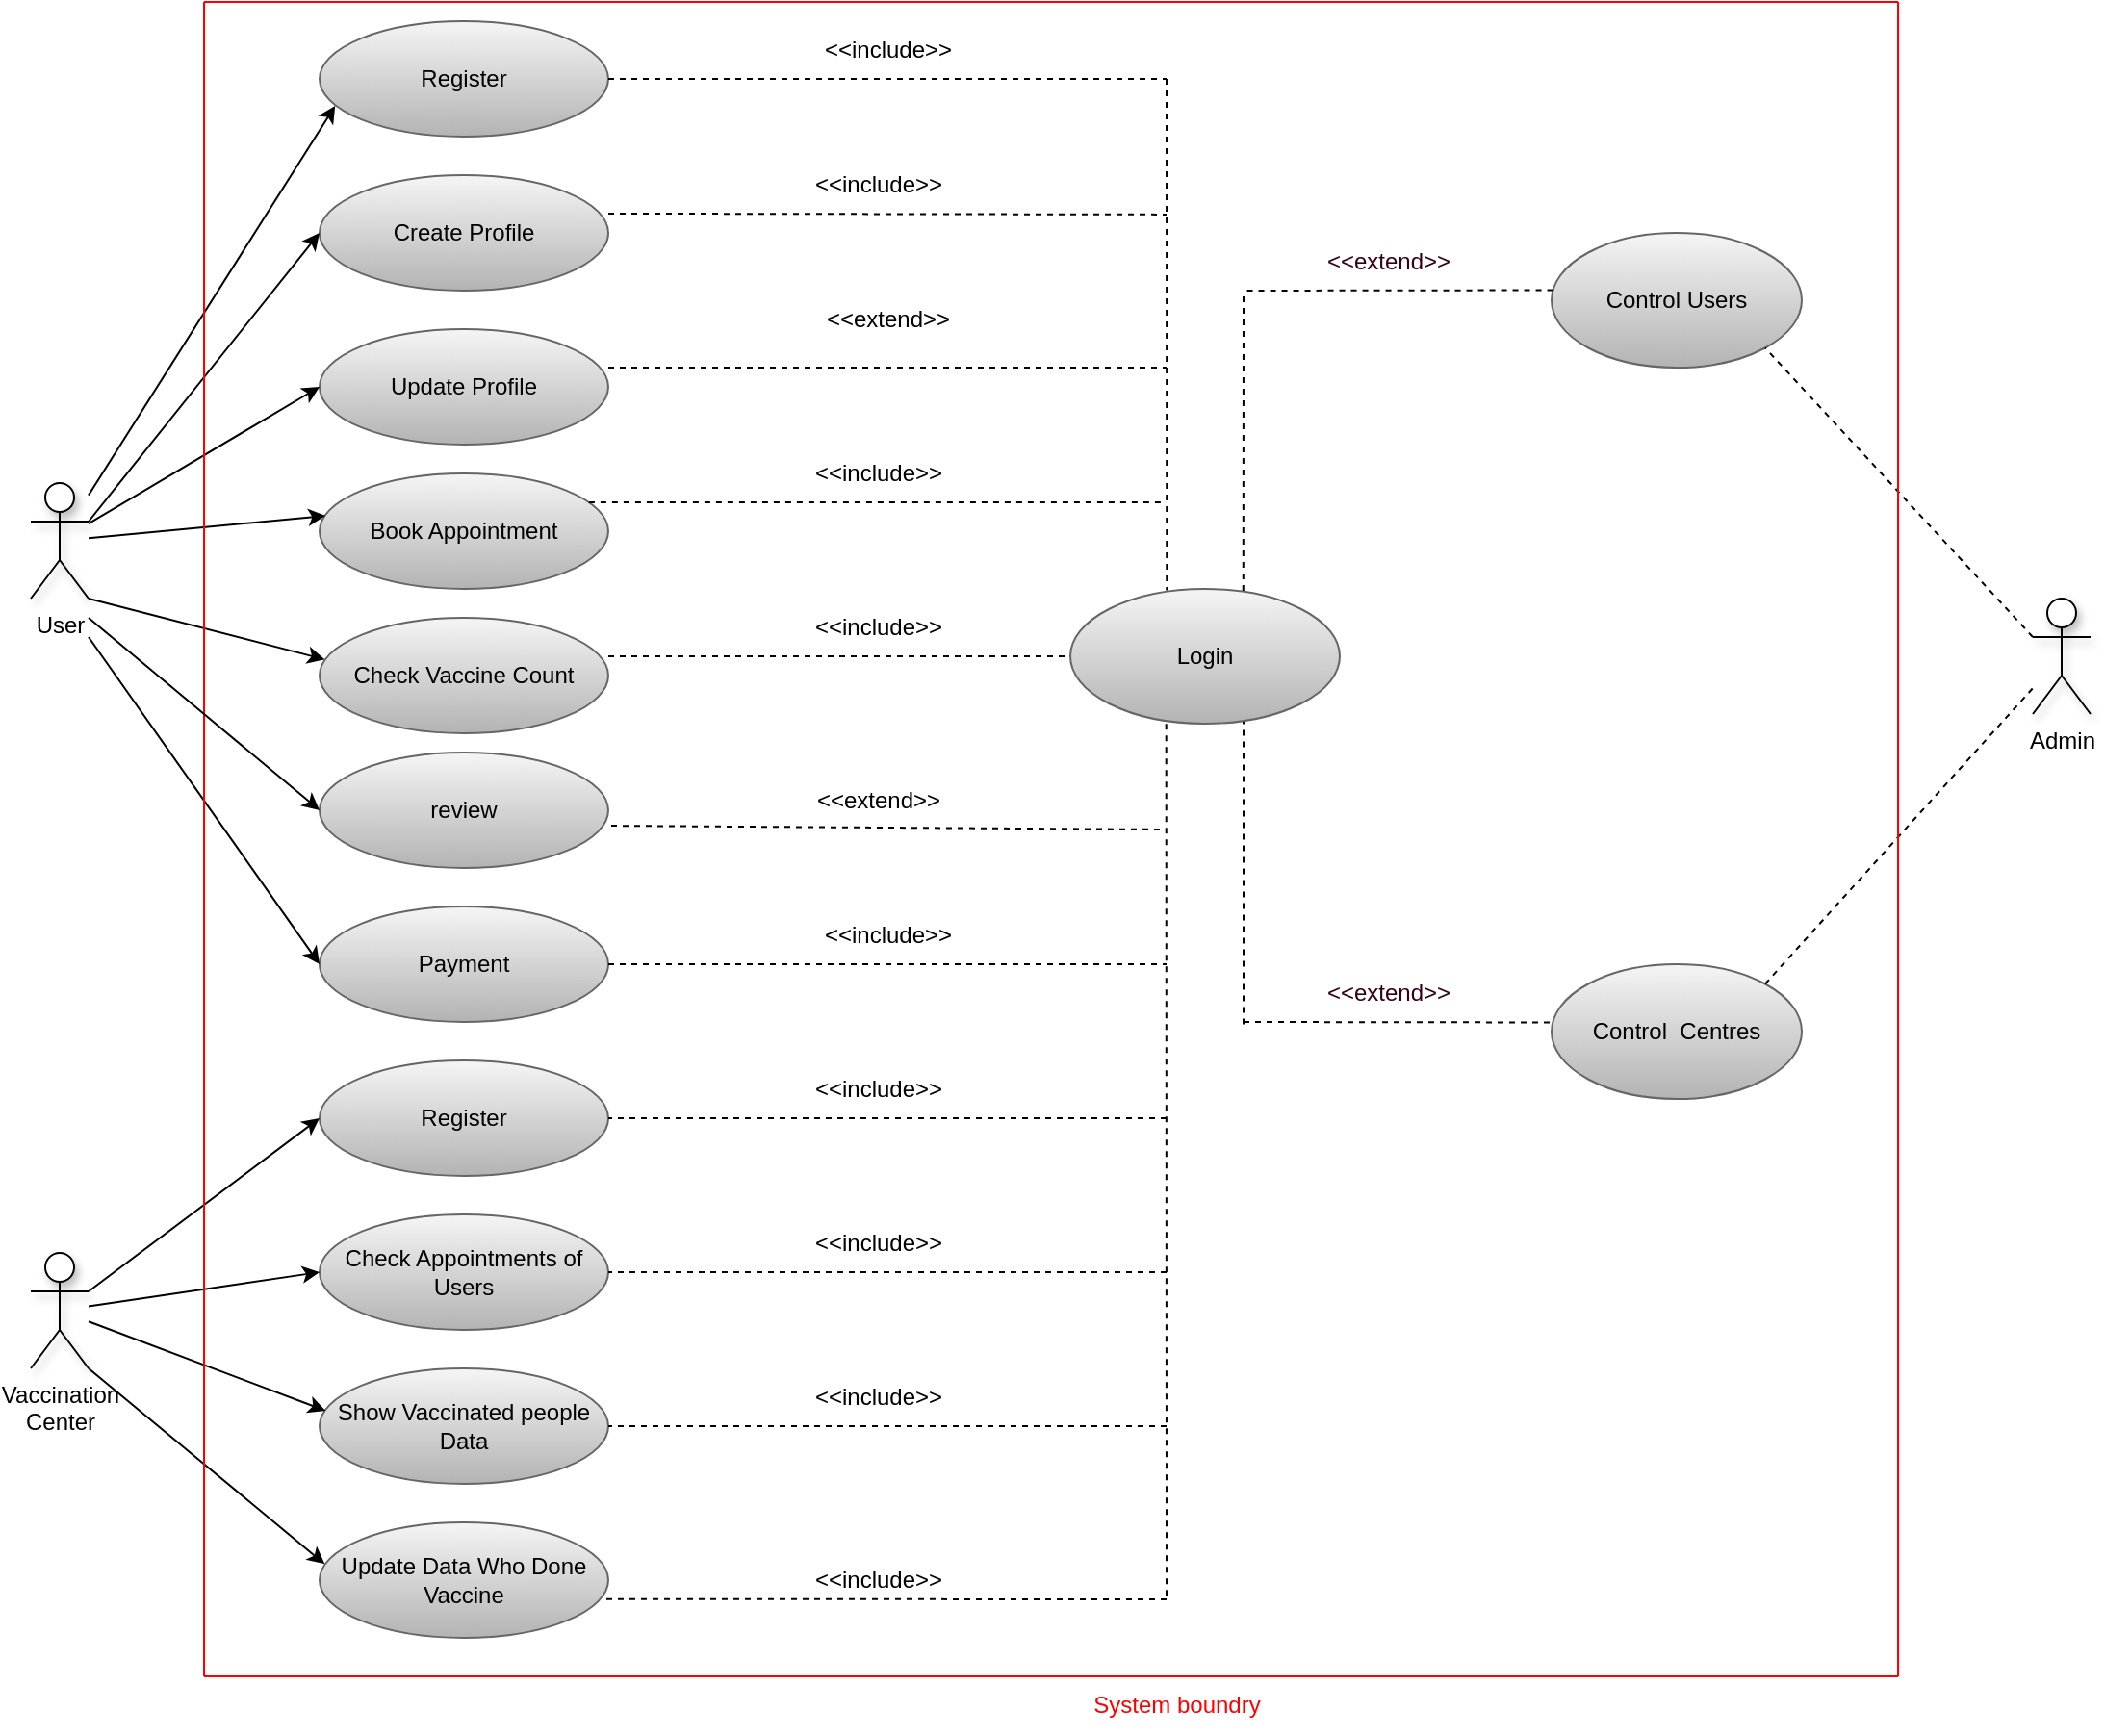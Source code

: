 <mxfile version="20.8.16" type="device"><diagram id="UaFvt98I-F_oFkiS9l9i" name="Page-1"><mxGraphModel dx="714" dy="1523" grid="1" gridSize="10" guides="1" tooltips="1" connect="1" arrows="1" fold="1" page="1" pageScale="1" pageWidth="850" pageHeight="1100" math="0" shadow="0"><root><mxCell id="0"/><mxCell id="1" parent="0"/><mxCell id="WQGwhq-z1ABZPBjKN162-2" value="User" style="shape=umlActor;verticalLabelPosition=bottom;verticalAlign=top;html=1;outlineConnect=0;shadow=1;" parent="1" vertex="1"><mxGeometry x="50" y="180" width="30" height="60" as="geometry"/></mxCell><mxCell id="WQGwhq-z1ABZPBjKN162-4" value="Register" style="ellipse;whiteSpace=wrap;html=1;fillColor=#f5f5f5;gradientColor=#b3b3b3;strokeColor=#666666;" parent="1" vertex="1"><mxGeometry x="200" y="-60" width="150" height="60" as="geometry"/></mxCell><mxCell id="WQGwhq-z1ABZPBjKN162-5" value="Create Profile" style="ellipse;whiteSpace=wrap;html=1;fillColor=#f5f5f5;gradientColor=#b3b3b3;strokeColor=#666666;" parent="1" vertex="1"><mxGeometry x="200" y="20" width="150" height="60" as="geometry"/></mxCell><mxCell id="WQGwhq-z1ABZPBjKN162-6" value="Book Appointment" style="ellipse;whiteSpace=wrap;html=1;fillColor=#f5f5f5;gradientColor=#b3b3b3;strokeColor=#666666;" parent="1" vertex="1"><mxGeometry x="200" y="175" width="150" height="60" as="geometry"/></mxCell><mxCell id="WQGwhq-z1ABZPBjKN162-8" value="Check Vaccine Count" style="ellipse;whiteSpace=wrap;html=1;fillColor=#f5f5f5;gradientColor=#b3b3b3;strokeColor=#666666;" parent="1" vertex="1"><mxGeometry x="200" y="250" width="150" height="60" as="geometry"/></mxCell><mxCell id="WQGwhq-z1ABZPBjKN162-9" value="Payment" style="ellipse;whiteSpace=wrap;html=1;fillColor=#f5f5f5;gradientColor=#b3b3b3;strokeColor=#666666;" parent="1" vertex="1"><mxGeometry x="200" y="400" width="150" height="60" as="geometry"/></mxCell><mxCell id="WQGwhq-z1ABZPBjKN162-10" value="Update Profile" style="ellipse;whiteSpace=wrap;html=1;fillColor=#f5f5f5;gradientColor=#b3b3b3;strokeColor=#666666;" parent="1" vertex="1"><mxGeometry x="200" y="100" width="150" height="60" as="geometry"/></mxCell><mxCell id="WQGwhq-z1ABZPBjKN162-18" value="" style="endArrow=classic;html=1;rounded=0;entryX=0.054;entryY=0.733;entryDx=0;entryDy=0;entryPerimeter=0;" parent="1" source="WQGwhq-z1ABZPBjKN162-2" target="WQGwhq-z1ABZPBjKN162-4" edge="1"><mxGeometry width="50" height="50" relative="1" as="geometry"><mxPoint x="400" y="220" as="sourcePoint"/><mxPoint x="190" y="50" as="targetPoint"/></mxGeometry></mxCell><mxCell id="WQGwhq-z1ABZPBjKN162-19" value="" style="endArrow=classic;html=1;rounded=0;entryX=0;entryY=0.5;entryDx=0;entryDy=0;" parent="1" target="WQGwhq-z1ABZPBjKN162-5" edge="1"><mxGeometry width="50" height="50" relative="1" as="geometry"><mxPoint x="80" y="200" as="sourcePoint"/><mxPoint x="490" y="120" as="targetPoint"/></mxGeometry></mxCell><mxCell id="WQGwhq-z1ABZPBjKN162-21" value="" style="endArrow=classic;html=1;rounded=0;entryX=0;entryY=0.5;entryDx=0;entryDy=0;" parent="1" target="WQGwhq-z1ABZPBjKN162-9" edge="1"><mxGeometry width="50" height="50" relative="1" as="geometry"><mxPoint x="80" y="260" as="sourcePoint"/><mxPoint x="620" y="30" as="targetPoint"/></mxGeometry></mxCell><mxCell id="WQGwhq-z1ABZPBjKN162-23" value="" style="endArrow=classic;html=1;rounded=0;entryX=0.018;entryY=0.361;entryDx=0;entryDy=0;exitX=1;exitY=1;exitDx=0;exitDy=0;exitPerimeter=0;entryPerimeter=0;" parent="1" source="WQGwhq-z1ABZPBjKN162-2" target="WQGwhq-z1ABZPBjKN162-8" edge="1"><mxGeometry width="50" height="50" relative="1" as="geometry"><mxPoint x="460" y="230" as="sourcePoint"/><mxPoint x="580" y="140" as="targetPoint"/><Array as="points"/></mxGeometry></mxCell><mxCell id="WQGwhq-z1ABZPBjKN162-24" value="" style="endArrow=classic;html=1;rounded=0;entryX=0.021;entryY=0.367;entryDx=0;entryDy=0;entryPerimeter=0;" parent="1" source="WQGwhq-z1ABZPBjKN162-2" target="WQGwhq-z1ABZPBjKN162-6" edge="1"><mxGeometry width="50" height="50" relative="1" as="geometry"><mxPoint x="460" y="280" as="sourcePoint"/><mxPoint x="200" y="260" as="targetPoint"/></mxGeometry></mxCell><mxCell id="WQGwhq-z1ABZPBjKN162-25" value="" style="endArrow=classic;html=1;rounded=0;entryX=0;entryY=0.5;entryDx=0;entryDy=0;" parent="1" source="WQGwhq-z1ABZPBjKN162-2" target="WQGwhq-z1ABZPBjKN162-10" edge="1"><mxGeometry width="50" height="50" relative="1" as="geometry"><mxPoint x="490" y="300" as="sourcePoint"/><mxPoint x="610" y="210" as="targetPoint"/></mxGeometry></mxCell><mxCell id="WQGwhq-z1ABZPBjKN162-26" value="Vaccination&lt;br&gt;Center" style="shape=umlActor;verticalLabelPosition=bottom;verticalAlign=top;html=1;outlineConnect=0;shadow=1;" parent="1" vertex="1"><mxGeometry x="50" y="580" width="30" height="60" as="geometry"/></mxCell><mxCell id="WQGwhq-z1ABZPBjKN162-28" value="Register" style="ellipse;whiteSpace=wrap;html=1;fillColor=#f5f5f5;gradientColor=#b3b3b3;strokeColor=#666666;" parent="1" vertex="1"><mxGeometry x="200" y="480" width="150" height="60" as="geometry"/></mxCell><mxCell id="WQGwhq-z1ABZPBjKN162-29" value="Show Vaccinated people Data" style="ellipse;whiteSpace=wrap;html=1;fillColor=#f5f5f5;gradientColor=#b3b3b3;strokeColor=#666666;" parent="1" vertex="1"><mxGeometry x="200" y="640" width="150" height="60" as="geometry"/></mxCell><mxCell id="WQGwhq-z1ABZPBjKN162-30" value="Update Data Who Done Vaccine" style="ellipse;whiteSpace=wrap;html=1;fillColor=#f5f5f5;gradientColor=#b3b3b3;strokeColor=#666666;" parent="1" vertex="1"><mxGeometry x="200" y="720" width="150" height="60" as="geometry"/></mxCell><mxCell id="WQGwhq-z1ABZPBjKN162-32" value="Check Appointments of Users" style="ellipse;whiteSpace=wrap;html=1;fillColor=#f5f5f5;gradientColor=#b3b3b3;strokeColor=#666666;" parent="1" vertex="1"><mxGeometry x="200" y="560" width="150" height="60" as="geometry"/></mxCell><mxCell id="WQGwhq-z1ABZPBjKN162-34" value="" style="endArrow=classic;html=1;rounded=0;entryX=0;entryY=0.5;entryDx=0;entryDy=0;" parent="1" target="WQGwhq-z1ABZPBjKN162-28" edge="1"><mxGeometry width="50" height="50" relative="1" as="geometry"><mxPoint x="80.0" y="600" as="sourcePoint"/><mxPoint x="490" y="520" as="targetPoint"/></mxGeometry></mxCell><mxCell id="WQGwhq-z1ABZPBjKN162-36" value="" style="endArrow=classic;html=1;rounded=0;entryX=0.018;entryY=0.361;entryDx=0;entryDy=0;exitX=1;exitY=1;exitDx=0;exitDy=0;exitPerimeter=0;entryPerimeter=0;" parent="1" source="WQGwhq-z1ABZPBjKN162-26" target="WQGwhq-z1ABZPBjKN162-30" edge="1"><mxGeometry width="50" height="50" relative="1" as="geometry"><mxPoint x="460" y="630" as="sourcePoint"/><mxPoint x="580" y="540" as="targetPoint"/><Array as="points"/></mxGeometry></mxCell><mxCell id="WQGwhq-z1ABZPBjKN162-37" value="" style="endArrow=classic;html=1;rounded=0;entryX=0.021;entryY=0.367;entryDx=0;entryDy=0;entryPerimeter=0;" parent="1" source="WQGwhq-z1ABZPBjKN162-26" target="WQGwhq-z1ABZPBjKN162-29" edge="1"><mxGeometry width="50" height="50" relative="1" as="geometry"><mxPoint x="460" y="680" as="sourcePoint"/><mxPoint x="200" y="660" as="targetPoint"/></mxGeometry></mxCell><mxCell id="WQGwhq-z1ABZPBjKN162-38" value="" style="endArrow=classic;html=1;rounded=0;entryX=0;entryY=0.5;entryDx=0;entryDy=0;" parent="1" source="WQGwhq-z1ABZPBjKN162-26" target="WQGwhq-z1ABZPBjKN162-32" edge="1"><mxGeometry width="50" height="50" relative="1" as="geometry"><mxPoint x="490" y="700" as="sourcePoint"/><mxPoint x="610" y="610" as="targetPoint"/></mxGeometry></mxCell><mxCell id="Q2C3oObPsi1RzFOtcoRr-24" value="Login" style="ellipse;whiteSpace=wrap;html=1;fillColor=#f5f5f5;gradientColor=#b3b3b3;strokeColor=#666666;" parent="1" vertex="1"><mxGeometry x="590" y="235" width="140" height="70" as="geometry"/></mxCell><mxCell id="Q2C3oObPsi1RzFOtcoRr-25" value="" style="endArrow=none;dashed=1;html=1;rounded=0;entryX=0.358;entryY=0.011;entryDx=0;entryDy=0;entryPerimeter=0;" parent="1" target="Q2C3oObPsi1RzFOtcoRr-24" edge="1"><mxGeometry width="50" height="50" relative="1" as="geometry"><mxPoint x="640" y="-30" as="sourcePoint"/><mxPoint x="640" y="230" as="targetPoint"/></mxGeometry></mxCell><mxCell id="Q2C3oObPsi1RzFOtcoRr-26" value="" style="endArrow=none;dashed=1;html=1;rounded=0;entryX=0;entryY=0.5;entryDx=0;entryDy=0;" parent="1" target="Q2C3oObPsi1RzFOtcoRr-24" edge="1"><mxGeometry width="50" height="50" relative="1" as="geometry"><mxPoint x="350" y="270" as="sourcePoint"/><mxPoint x="450" y="310" as="targetPoint"/><Array as="points"><mxPoint x="370" y="270"/></Array></mxGeometry></mxCell><mxCell id="Q2C3oObPsi1RzFOtcoRr-27" value="" style="endArrow=none;dashed=1;html=1;rounded=0;exitX=1;exitY=0.5;exitDx=0;exitDy=0;" parent="1" source="WQGwhq-z1ABZPBjKN162-4" edge="1"><mxGeometry width="50" height="50" relative="1" as="geometry"><mxPoint x="430" y="40" as="sourcePoint"/><mxPoint x="640" y="-30" as="targetPoint"/><Array as="points"/></mxGeometry></mxCell><mxCell id="Q2C3oObPsi1RzFOtcoRr-28" value="" style="endArrow=none;dashed=1;html=1;rounded=0;" parent="1" edge="1"><mxGeometry width="50" height="50" relative="1" as="geometry"><mxPoint x="350" y="120" as="sourcePoint"/><mxPoint x="640" y="120" as="targetPoint"/><Array as="points"/></mxGeometry></mxCell><mxCell id="Q2C3oObPsi1RzFOtcoRr-29" value="" style="endArrow=none;dashed=1;html=1;rounded=0;exitX=0.933;exitY=0.25;exitDx=0;exitDy=0;exitPerimeter=0;" parent="1" source="WQGwhq-z1ABZPBjKN162-6" edge="1"><mxGeometry width="50" height="50" relative="1" as="geometry"><mxPoint x="410" y="180" as="sourcePoint"/><mxPoint x="640" y="190" as="targetPoint"/><Array as="points"><mxPoint x="430" y="190"/></Array></mxGeometry></mxCell><mxCell id="Q2C3oObPsi1RzFOtcoRr-58" value="" style="endArrow=none;dashed=1;html=1;rounded=0;exitX=0.356;exitY=1.001;exitDx=0;exitDy=0;exitPerimeter=0;" parent="1" source="Q2C3oObPsi1RzFOtcoRr-24" edge="1"><mxGeometry width="50" height="50" relative="1" as="geometry"><mxPoint x="660" y="310" as="sourcePoint"/><mxPoint x="640" y="760" as="targetPoint"/></mxGeometry></mxCell><mxCell id="Q2C3oObPsi1RzFOtcoRr-59" value="" style="endArrow=none;dashed=1;html=1;rounded=0;entryX=1;entryY=0.5;entryDx=0;entryDy=0;" parent="1" target="WQGwhq-z1ABZPBjKN162-28" edge="1"><mxGeometry width="50" height="50" relative="1" as="geometry"><mxPoint x="640" y="510" as="sourcePoint"/><mxPoint x="310" y="500" as="targetPoint"/></mxGeometry></mxCell><mxCell id="Q2C3oObPsi1RzFOtcoRr-60" value="" style="endArrow=none;dashed=1;html=1;rounded=0;entryX=1;entryY=0.5;entryDx=0;entryDy=0;" parent="1" target="WQGwhq-z1ABZPBjKN162-32" edge="1"><mxGeometry width="50" height="50" relative="1" as="geometry"><mxPoint x="640" y="590" as="sourcePoint"/><mxPoint x="350" y="540" as="targetPoint"/></mxGeometry></mxCell><mxCell id="Q2C3oObPsi1RzFOtcoRr-61" value="" style="endArrow=none;dashed=1;html=1;rounded=0;entryX=1;entryY=0.5;entryDx=0;entryDy=0;" parent="1" target="WQGwhq-z1ABZPBjKN162-29" edge="1"><mxGeometry width="50" height="50" relative="1" as="geometry"><mxPoint x="640" y="670" as="sourcePoint"/><mxPoint x="360" y="540" as="targetPoint"/></mxGeometry></mxCell><mxCell id="Q2C3oObPsi1RzFOtcoRr-62" value="" style="endArrow=none;dashed=1;html=1;rounded=0;entryX=0.979;entryY=0.664;entryDx=0;entryDy=0;entryPerimeter=0;" parent="1" target="WQGwhq-z1ABZPBjKN162-30" edge="1"><mxGeometry width="50" height="50" relative="1" as="geometry"><mxPoint x="640" y="760" as="sourcePoint"/><mxPoint x="360" y="750" as="targetPoint"/></mxGeometry></mxCell><mxCell id="Q2C3oObPsi1RzFOtcoRr-64" value="" style="endArrow=none;dashed=1;html=1;rounded=0;exitX=1.01;exitY=0.634;exitDx=0;exitDy=0;exitPerimeter=0;" parent="1" source="r3WFRYIPN40knQdLhy4e-1" edge="1"><mxGeometry width="50" height="50" relative="1" as="geometry"><mxPoint x="580" y="440" as="sourcePoint"/><mxPoint x="640" y="360" as="targetPoint"/></mxGeometry></mxCell><mxCell id="Q2C3oObPsi1RzFOtcoRr-65" value="" style="endArrow=none;dashed=1;html=1;rounded=0;exitX=1;exitY=0.5;exitDx=0;exitDy=0;" parent="1" source="WQGwhq-z1ABZPBjKN162-9" edge="1"><mxGeometry width="50" height="50" relative="1" as="geometry"><mxPoint x="470" y="420" as="sourcePoint"/><mxPoint x="640" y="430" as="targetPoint"/></mxGeometry></mxCell><mxCell id="Q2C3oObPsi1RzFOtcoRr-66" value="Control Users" style="ellipse;whiteSpace=wrap;html=1;fillColor=#f5f5f5;gradientColor=#b3b3b3;strokeColor=#666666;" parent="1" vertex="1"><mxGeometry x="840" y="50" width="130" height="70" as="geometry"/></mxCell><mxCell id="Q2C3oObPsi1RzFOtcoRr-67" value="" style="endArrow=none;dashed=1;html=1;rounded=0;exitX=0.642;exitY=0.014;exitDx=0;exitDy=0;exitPerimeter=0;" parent="1" source="Q2C3oObPsi1RzFOtcoRr-24" edge="1"><mxGeometry width="50" height="50" relative="1" as="geometry"><mxPoint x="670" y="200" as="sourcePoint"/><mxPoint x="680" y="80" as="targetPoint"/></mxGeometry></mxCell><mxCell id="Q2C3oObPsi1RzFOtcoRr-68" value="Control&amp;nbsp; Centres" style="ellipse;whiteSpace=wrap;html=1;fillColor=#f5f5f5;gradientColor=#b3b3b3;strokeColor=#666666;" parent="1" vertex="1"><mxGeometry x="840" y="430" width="130" height="70" as="geometry"/></mxCell><mxCell id="Q2C3oObPsi1RzFOtcoRr-69" value="" style="endArrow=none;dashed=1;html=1;rounded=0;exitX=0.63;exitY=0.018;exitDx=0;exitDy=0;exitPerimeter=0;entryX=0.643;entryY=0.985;entryDx=0;entryDy=0;entryPerimeter=0;" parent="1" target="Q2C3oObPsi1RzFOtcoRr-24" edge="1"><mxGeometry width="50" height="50" relative="1" as="geometry"><mxPoint x="680" y="461.26" as="sourcePoint"/><mxPoint x="681.8" y="305" as="targetPoint"/></mxGeometry></mxCell><mxCell id="Q2C3oObPsi1RzFOtcoRr-70" value="" style="endArrow=none;dashed=1;html=1;rounded=0;exitX=0.006;exitY=0.425;exitDx=0;exitDy=0;exitPerimeter=0;" parent="1" source="Q2C3oObPsi1RzFOtcoRr-66" edge="1"><mxGeometry width="50" height="50" relative="1" as="geometry"><mxPoint x="630" y="320" as="sourcePoint"/><mxPoint x="680" y="80" as="targetPoint"/></mxGeometry></mxCell><mxCell id="Q2C3oObPsi1RzFOtcoRr-71" value="" style="endArrow=none;dashed=1;html=1;rounded=0;entryX=0.005;entryY=0.432;entryDx=0;entryDy=0;entryPerimeter=0;" parent="1" target="Q2C3oObPsi1RzFOtcoRr-68" edge="1"><mxGeometry width="50" height="50" relative="1" as="geometry"><mxPoint x="680" y="460" as="sourcePoint"/><mxPoint x="850" y="460" as="targetPoint"/></mxGeometry></mxCell><mxCell id="Q2C3oObPsi1RzFOtcoRr-73" value="Admin" style="shape=umlActor;verticalLabelPosition=bottom;verticalAlign=top;html=1;outlineConnect=0;sketch=0;shadow=1;" parent="1" vertex="1"><mxGeometry x="1090" y="240" width="30" height="60" as="geometry"/></mxCell><mxCell id="Q2C3oObPsi1RzFOtcoRr-80" value="" style="endArrow=none;dashed=1;html=1;rounded=0;exitX=1;exitY=0;exitDx=0;exitDy=0;" parent="1" source="Q2C3oObPsi1RzFOtcoRr-68" target="Q2C3oObPsi1RzFOtcoRr-73" edge="1"><mxGeometry width="50" height="50" relative="1" as="geometry"><mxPoint x="840" y="340" as="sourcePoint"/><mxPoint x="890" y="290" as="targetPoint"/></mxGeometry></mxCell><mxCell id="Q2C3oObPsi1RzFOtcoRr-81" value="" style="endArrow=none;dashed=1;html=1;rounded=0;entryX=1;entryY=1;entryDx=0;entryDy=0;exitX=0;exitY=0.333;exitDx=0;exitDy=0;exitPerimeter=0;" parent="1" source="Q2C3oObPsi1RzFOtcoRr-73" target="Q2C3oObPsi1RzFOtcoRr-66" edge="1"><mxGeometry width="50" height="50" relative="1" as="geometry"><mxPoint x="840" y="230" as="sourcePoint"/><mxPoint x="890" y="180" as="targetPoint"/></mxGeometry></mxCell><mxCell id="Q2C3oObPsi1RzFOtcoRr-82" value="" style="endArrow=none;html=1;rounded=0;strokeColor=#FF0000;" parent="1" edge="1"><mxGeometry width="50" height="50" relative="1" as="geometry"><mxPoint x="1020" y="800" as="sourcePoint"/><mxPoint x="1020" y="-70" as="targetPoint"/></mxGeometry></mxCell><mxCell id="Q2C3oObPsi1RzFOtcoRr-83" value="" style="endArrow=none;html=1;rounded=0;strokeColor=#FF0000;" parent="1" edge="1"><mxGeometry width="50" height="50" relative="1" as="geometry"><mxPoint x="1020" y="800" as="sourcePoint"/><mxPoint x="140" y="800" as="targetPoint"/></mxGeometry></mxCell><mxCell id="Q2C3oObPsi1RzFOtcoRr-84" value="" style="endArrow=none;html=1;rounded=0;strokeColor=#FF0000;" parent="1" edge="1"><mxGeometry width="50" height="50" relative="1" as="geometry"><mxPoint x="140" y="800" as="sourcePoint"/><mxPoint x="140" y="-70" as="targetPoint"/></mxGeometry></mxCell><mxCell id="Q2C3oObPsi1RzFOtcoRr-85" value="" style="endArrow=none;html=1;rounded=0;strokeColor=#FF0000;" parent="1" edge="1"><mxGeometry width="50" height="50" relative="1" as="geometry"><mxPoint x="140" y="-70" as="sourcePoint"/><mxPoint x="1020" y="-70" as="targetPoint"/></mxGeometry></mxCell><mxCell id="Q2C3oObPsi1RzFOtcoRr-86" value="&lt;font color=&quot;#ff0000&quot;&gt;System boundry&lt;/font&gt;" style="text;html=1;align=center;verticalAlign=middle;resizable=0;points=[];autosize=1;strokeColor=none;fillColor=none;" parent="1" vertex="1"><mxGeometry x="590" y="800" width="110" height="30" as="geometry"/></mxCell><mxCell id="Q2C3oObPsi1RzFOtcoRr-87" value="&lt;span style=&quot;color: rgb(0, 0, 0);&quot;&gt;&amp;lt;&amp;lt;extend&amp;gt;&amp;gt;&lt;/span&gt;" style="text;html=1;align=center;verticalAlign=middle;resizable=0;points=[];autosize=1;strokeColor=none;fillColor=none;fontColor=#33001A;" parent="1" vertex="1"><mxGeometry x="450" y="80" width="90" height="30" as="geometry"/></mxCell><mxCell id="Q2C3oObPsi1RzFOtcoRr-88" value="&lt;span style=&quot;color: rgb(0, 0, 0);&quot;&gt;&amp;lt;&amp;lt;include&amp;gt;&amp;gt;&lt;/span&gt;" style="text;html=1;align=center;verticalAlign=middle;resizable=0;points=[];autosize=1;strokeColor=none;fillColor=none;fontColor=#33001A;" parent="1" vertex="1"><mxGeometry x="445" y="240" width="90" height="30" as="geometry"/></mxCell><mxCell id="Q2C3oObPsi1RzFOtcoRr-90" value="&lt;span style=&quot;color: rgb(0, 0, 0);&quot;&gt;&amp;lt;&amp;lt;extend&amp;gt;&amp;gt;&lt;/span&gt;" style="text;html=1;align=center;verticalAlign=middle;resizable=0;points=[];autosize=1;strokeColor=none;fillColor=none;fontColor=#33001A;" parent="1" vertex="1"><mxGeometry x="445" y="330" width="90" height="30" as="geometry"/></mxCell><mxCell id="Q2C3oObPsi1RzFOtcoRr-92" value="&lt;span style=&quot;color: rgb(0, 0, 0);&quot;&gt;&amp;lt;&amp;lt;include&amp;gt;&amp;gt;&lt;/span&gt;" style="text;html=1;align=center;verticalAlign=middle;resizable=0;points=[];autosize=1;strokeColor=none;fillColor=none;fontColor=#33001A;" parent="1" vertex="1"><mxGeometry x="450" y="400" width="90" height="30" as="geometry"/></mxCell><mxCell id="Q2C3oObPsi1RzFOtcoRr-94" value="&lt;span style=&quot;color: rgb(0, 0, 0);&quot;&gt;&amp;lt;&amp;lt;include&amp;gt;&amp;gt;&lt;/span&gt;" style="text;html=1;align=center;verticalAlign=middle;resizable=0;points=[];autosize=1;strokeColor=none;fillColor=none;fontColor=#33001A;" parent="1" vertex="1"><mxGeometry x="445" y="480" width="90" height="30" as="geometry"/></mxCell><mxCell id="Q2C3oObPsi1RzFOtcoRr-96" value="&lt;span style=&quot;color: rgb(0, 0, 0);&quot;&gt;&amp;lt;&amp;lt;include&amp;gt;&amp;gt;&lt;/span&gt;" style="text;html=1;align=center;verticalAlign=middle;resizable=0;points=[];autosize=1;strokeColor=none;fillColor=none;fontColor=#33001A;" parent="1" vertex="1"><mxGeometry x="445" y="560" width="90" height="30" as="geometry"/></mxCell><mxCell id="Q2C3oObPsi1RzFOtcoRr-98" value="&lt;span style=&quot;color: rgb(0, 0, 0);&quot;&gt;&amp;lt;&amp;lt;include&amp;gt;&amp;gt;&lt;/span&gt;" style="text;html=1;align=center;verticalAlign=middle;resizable=0;points=[];autosize=1;strokeColor=none;fillColor=none;fontColor=#33001A;" parent="1" vertex="1"><mxGeometry x="445" y="640" width="90" height="30" as="geometry"/></mxCell><mxCell id="Q2C3oObPsi1RzFOtcoRr-100" value="&lt;span style=&quot;color: rgb(0, 0, 0);&quot;&gt;&amp;lt;&amp;lt;include&amp;gt;&amp;gt;&lt;/span&gt;" style="text;html=1;align=center;verticalAlign=middle;resizable=0;points=[];autosize=1;strokeColor=none;fillColor=none;fontColor=#33001A;" parent="1" vertex="1"><mxGeometry x="445" y="735" width="90" height="30" as="geometry"/></mxCell><mxCell id="Q2C3oObPsi1RzFOtcoRr-102" value="&lt;span style=&quot;color: rgb(0, 0, 0);&quot;&gt;&amp;lt;&amp;lt;include&amp;gt;&amp;gt;&lt;/span&gt;" style="text;html=1;align=center;verticalAlign=middle;resizable=0;points=[];autosize=1;strokeColor=none;fillColor=none;fontColor=#33001A;" parent="1" vertex="1"><mxGeometry x="445" y="160" width="90" height="30" as="geometry"/></mxCell><mxCell id="Q2C3oObPsi1RzFOtcoRr-103" value="&amp;lt;&amp;lt;include&amp;gt;&amp;gt;" style="text;html=1;align=center;verticalAlign=middle;resizable=0;points=[];autosize=1;strokeColor=none;fillColor=none;fontColor=#000000;" parent="1" vertex="1"><mxGeometry x="445" y="10" width="90" height="30" as="geometry"/></mxCell><mxCell id="Q2C3oObPsi1RzFOtcoRr-104" value="&lt;span style=&quot;color: rgb(0, 0, 0);&quot;&gt;&amp;lt;&amp;lt;include&amp;gt;&amp;gt;&lt;/span&gt;" style="text;html=1;align=center;verticalAlign=middle;resizable=0;points=[];autosize=1;strokeColor=none;fillColor=none;fontColor=#33001A;" parent="1" vertex="1"><mxGeometry x="450" y="-60" width="90" height="30" as="geometry"/></mxCell><mxCell id="Q2C3oObPsi1RzFOtcoRr-105" value="&amp;lt;&amp;lt;extend&amp;gt;&amp;gt;" style="text;html=1;align=center;verticalAlign=middle;resizable=0;points=[];autosize=1;strokeColor=none;fillColor=none;fontColor=#33001A;" parent="1" vertex="1"><mxGeometry x="710" y="50" width="90" height="30" as="geometry"/></mxCell><mxCell id="Q2C3oObPsi1RzFOtcoRr-107" value="&amp;lt;&amp;lt;extend&amp;gt;&amp;gt;" style="text;html=1;align=center;verticalAlign=middle;resizable=0;points=[];autosize=1;strokeColor=none;fillColor=none;fontColor=#33001A;shadow=1;sketch=0;" parent="1" vertex="1"><mxGeometry x="710" y="430" width="90" height="30" as="geometry"/></mxCell><mxCell id="r3WFRYIPN40knQdLhy4e-1" value="review" style="ellipse;whiteSpace=wrap;html=1;fillColor=#f5f5f5;gradientColor=#b3b3b3;strokeColor=#666666;" vertex="1" parent="1"><mxGeometry x="200" y="320" width="150" height="60" as="geometry"/></mxCell><mxCell id="r3WFRYIPN40knQdLhy4e-2" value="" style="endArrow=classic;html=1;rounded=0;entryX=0;entryY=0.5;entryDx=0;entryDy=0;" edge="1" parent="1" target="r3WFRYIPN40knQdLhy4e-1"><mxGeometry width="50" height="50" relative="1" as="geometry"><mxPoint x="80" y="250" as="sourcePoint"/><mxPoint x="212.7" y="281.66" as="targetPoint"/><Array as="points"/></mxGeometry></mxCell><mxCell id="r3WFRYIPN40knQdLhy4e-3" value="" style="endArrow=none;dashed=1;html=1;rounded=0;exitX=1;exitY=0.5;exitDx=0;exitDy=0;" edge="1" parent="1"><mxGeometry width="50" height="50" relative="1" as="geometry"><mxPoint x="350" y="40.0" as="sourcePoint"/><mxPoint x="640" y="40.45" as="targetPoint"/><Array as="points"><mxPoint x="370" y="40"/></Array></mxGeometry></mxCell></root></mxGraphModel></diagram></mxfile>